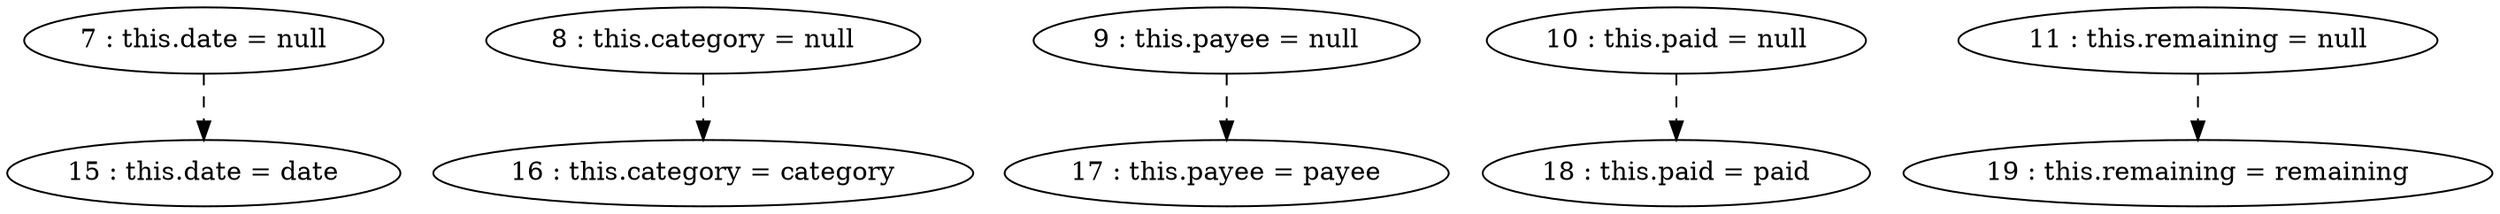 digraph G {
"7 : this.date = null"
"7 : this.date = null" -> "15 : this.date = date" [style=dashed]
"8 : this.category = null"
"8 : this.category = null" -> "16 : this.category = category" [style=dashed]
"9 : this.payee = null"
"9 : this.payee = null" -> "17 : this.payee = payee" [style=dashed]
"10 : this.paid = null"
"10 : this.paid = null" -> "18 : this.paid = paid" [style=dashed]
"11 : this.remaining = null"
"11 : this.remaining = null" -> "19 : this.remaining = remaining" [style=dashed]
"15 : this.date = date"
"16 : this.category = category"
"17 : this.payee = payee"
"18 : this.paid = paid"
"19 : this.remaining = remaining"
}
